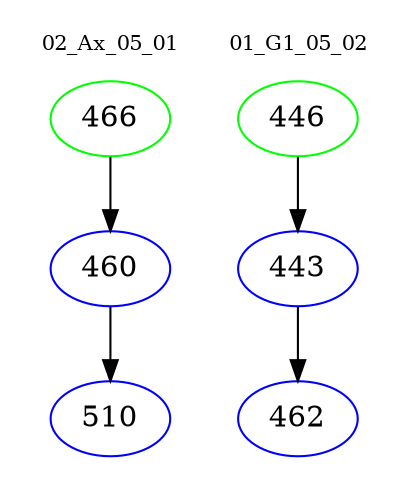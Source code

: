 digraph{
subgraph cluster_0 {
color = white
label = "02_Ax_05_01";
fontsize=10;
T0_466 [label="466", color="green"]
T0_466 -> T0_460 [color="black"]
T0_460 [label="460", color="blue"]
T0_460 -> T0_510 [color="black"]
T0_510 [label="510", color="blue"]
}
subgraph cluster_1 {
color = white
label = "01_G1_05_02";
fontsize=10;
T1_446 [label="446", color="green"]
T1_446 -> T1_443 [color="black"]
T1_443 [label="443", color="blue"]
T1_443 -> T1_462 [color="black"]
T1_462 [label="462", color="blue"]
}
}
